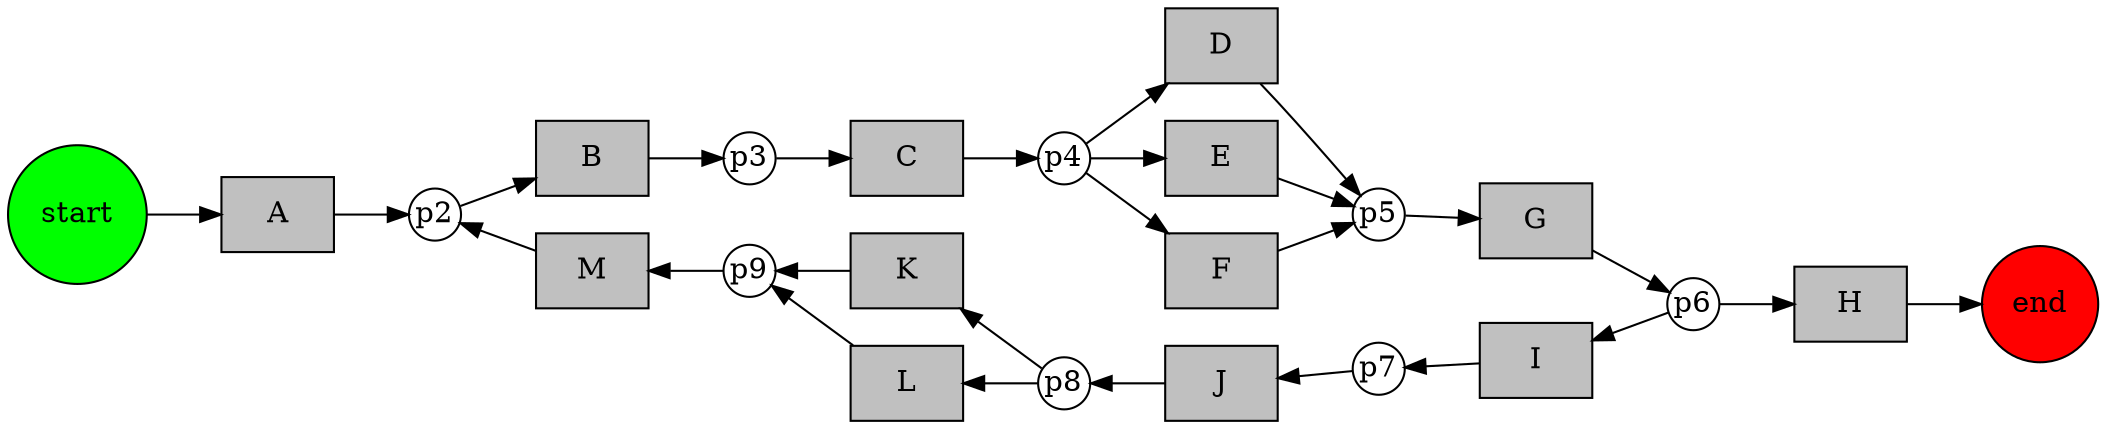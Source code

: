 digraph {
    rankdir="LR"
    start [style=filled,shape=circle,fillcolor=green,width="0.5"]
    end [style=filled,shape=circle,fillcolor=red,width="0.5"]

    subgraph places {
        node [shape=circle, style=filled, fillcolor="white",width="0.35",fixedsize="true"]

        p2;
        p3;
        p4;
        p5;
        p6;
        p7;
        p8;
        p9;
    }

    subgraph transitions {
        node [shape=rectangle,style=filled,fillcolor="grey"]

        A;
        B;
        C;
        D;
        E;
        F;
        G;
        F;
        H;
        I;
        J;
        K;
        L;
        M;
    }

    start -> A;
    A -> p2;
    p2 -> B;
    B -> p3;
    p3 -> C;
    C -> p4;
    p4 -> D;
    p4 -> E;
    p4 -> F;
    D -> p5;
    E -> p5;
    F -> p5;
    p5 -> G;
    G -> p6; 

    p6 -> H;
    I -> p6 [dir="back"];

    p7 -> I [dir="back"];
    J -> p7 [dir="back"];
    p8 -> J [dir="back"];
    K -> p8 [dir="back"];
    L -> p8 [dir="back"];
    p9 -> K [dir="back"];
    p9 -> L [dir="back"];
    M -> p9 [dir="back"];
    p2 -> M [dir="back"];



    H -> end

}